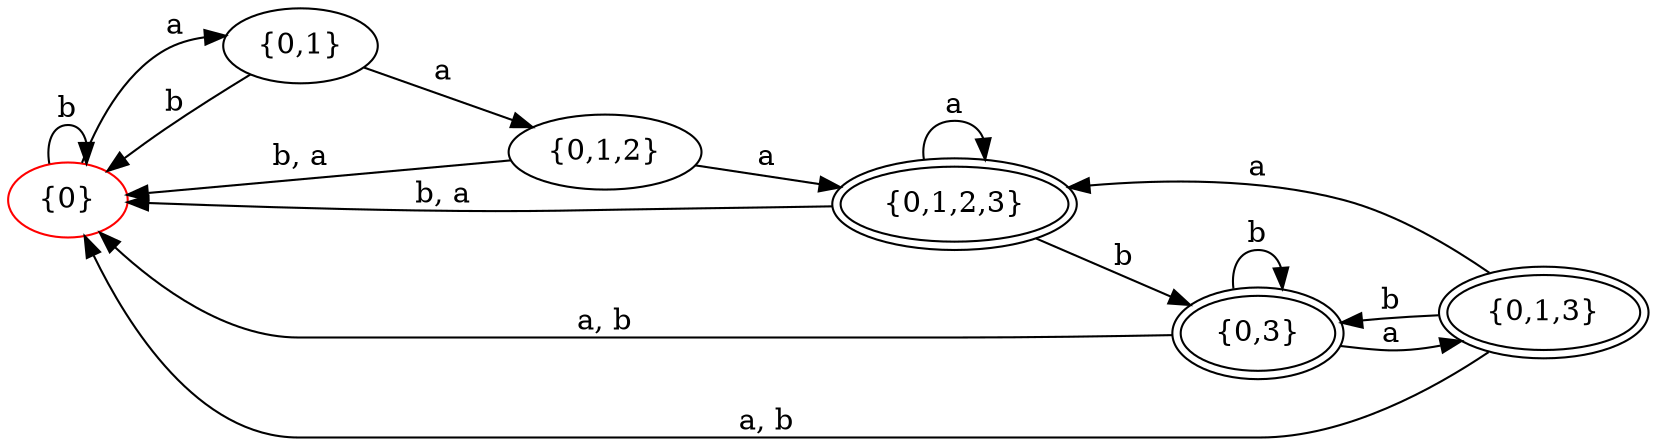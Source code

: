 digraph a {
 rankdir=LR
0[ label ="{0}", color=red ];
0 -> 1 [ label = "a" ];
0 -> 0 [ label = "b" ];
1[ label ="{0,1}",];
1 -> 0 [ label = "b" ];
1 -> 2 [ label = "a" ];
2[ label ="{0,1,2}",];
2 -> 3 [ label = "a" ];
2 -> 0 [ label = "b, a" ];
3[ label ="{0,1,2,3}",peripheries=2 ];
3 -> 4 [ label = "b" ];
3 -> 0 [ label = "b, a" ];
3 -> 3 [ label = "a" ];
4[ label ="{0,3}",peripheries=2 ];
4 -> 5 [ label = "a" ];
4 -> 4 [ label = "b" ];
4 -> 0 [ label = "a, b" ];
5[ label ="{0,1,3}",peripheries=2 ];
5 -> 0 [ label = "a, b" ];
5 -> 4 [ label = "b" ];
5 -> 3 [ label = "a" ];
}
